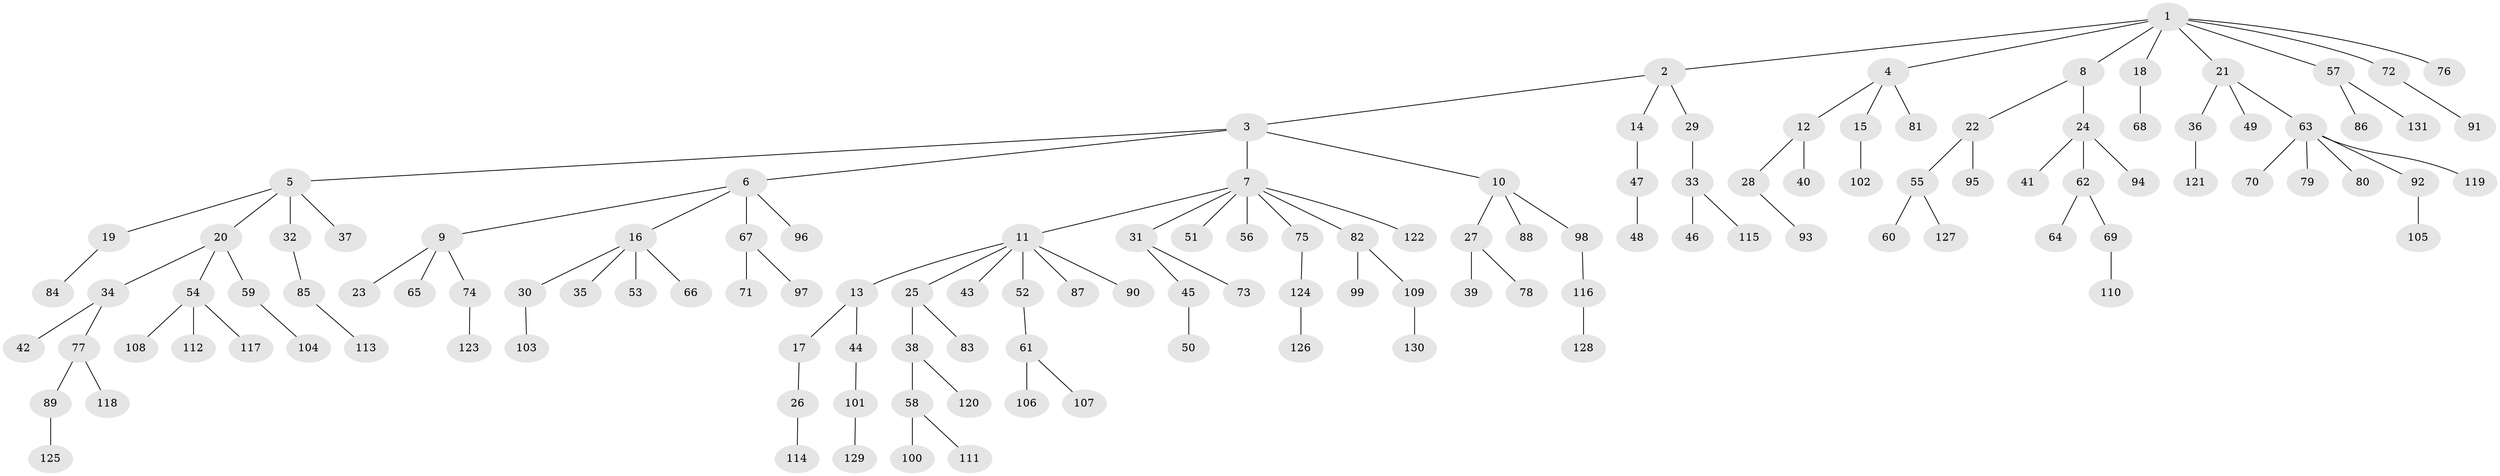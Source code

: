 // coarse degree distribution, {10: 0.010752688172043012, 4: 0.03225806451612903, 7: 0.03225806451612903, 5: 0.043010752688172046, 8: 0.010752688172043012, 3: 0.08602150537634409, 2: 0.17204301075268819, 1: 0.6129032258064516}
// Generated by graph-tools (version 1.1) at 2025/52/02/27/25 19:52:11]
// undirected, 131 vertices, 130 edges
graph export_dot {
graph [start="1"]
  node [color=gray90,style=filled];
  1;
  2;
  3;
  4;
  5;
  6;
  7;
  8;
  9;
  10;
  11;
  12;
  13;
  14;
  15;
  16;
  17;
  18;
  19;
  20;
  21;
  22;
  23;
  24;
  25;
  26;
  27;
  28;
  29;
  30;
  31;
  32;
  33;
  34;
  35;
  36;
  37;
  38;
  39;
  40;
  41;
  42;
  43;
  44;
  45;
  46;
  47;
  48;
  49;
  50;
  51;
  52;
  53;
  54;
  55;
  56;
  57;
  58;
  59;
  60;
  61;
  62;
  63;
  64;
  65;
  66;
  67;
  68;
  69;
  70;
  71;
  72;
  73;
  74;
  75;
  76;
  77;
  78;
  79;
  80;
  81;
  82;
  83;
  84;
  85;
  86;
  87;
  88;
  89;
  90;
  91;
  92;
  93;
  94;
  95;
  96;
  97;
  98;
  99;
  100;
  101;
  102;
  103;
  104;
  105;
  106;
  107;
  108;
  109;
  110;
  111;
  112;
  113;
  114;
  115;
  116;
  117;
  118;
  119;
  120;
  121;
  122;
  123;
  124;
  125;
  126;
  127;
  128;
  129;
  130;
  131;
  1 -- 2;
  1 -- 4;
  1 -- 8;
  1 -- 18;
  1 -- 21;
  1 -- 57;
  1 -- 72;
  1 -- 76;
  2 -- 3;
  2 -- 14;
  2 -- 29;
  3 -- 5;
  3 -- 6;
  3 -- 7;
  3 -- 10;
  4 -- 12;
  4 -- 15;
  4 -- 81;
  5 -- 19;
  5 -- 20;
  5 -- 32;
  5 -- 37;
  6 -- 9;
  6 -- 16;
  6 -- 67;
  6 -- 96;
  7 -- 11;
  7 -- 31;
  7 -- 51;
  7 -- 56;
  7 -- 75;
  7 -- 82;
  7 -- 122;
  8 -- 22;
  8 -- 24;
  9 -- 23;
  9 -- 65;
  9 -- 74;
  10 -- 27;
  10 -- 88;
  10 -- 98;
  11 -- 13;
  11 -- 25;
  11 -- 43;
  11 -- 52;
  11 -- 87;
  11 -- 90;
  12 -- 28;
  12 -- 40;
  13 -- 17;
  13 -- 44;
  14 -- 47;
  15 -- 102;
  16 -- 30;
  16 -- 35;
  16 -- 53;
  16 -- 66;
  17 -- 26;
  18 -- 68;
  19 -- 84;
  20 -- 34;
  20 -- 54;
  20 -- 59;
  21 -- 36;
  21 -- 49;
  21 -- 63;
  22 -- 55;
  22 -- 95;
  24 -- 41;
  24 -- 62;
  24 -- 94;
  25 -- 38;
  25 -- 83;
  26 -- 114;
  27 -- 39;
  27 -- 78;
  28 -- 93;
  29 -- 33;
  30 -- 103;
  31 -- 45;
  31 -- 73;
  32 -- 85;
  33 -- 46;
  33 -- 115;
  34 -- 42;
  34 -- 77;
  36 -- 121;
  38 -- 58;
  38 -- 120;
  44 -- 101;
  45 -- 50;
  47 -- 48;
  52 -- 61;
  54 -- 108;
  54 -- 112;
  54 -- 117;
  55 -- 60;
  55 -- 127;
  57 -- 86;
  57 -- 131;
  58 -- 100;
  58 -- 111;
  59 -- 104;
  61 -- 106;
  61 -- 107;
  62 -- 64;
  62 -- 69;
  63 -- 70;
  63 -- 79;
  63 -- 80;
  63 -- 92;
  63 -- 119;
  67 -- 71;
  67 -- 97;
  69 -- 110;
  72 -- 91;
  74 -- 123;
  75 -- 124;
  77 -- 89;
  77 -- 118;
  82 -- 99;
  82 -- 109;
  85 -- 113;
  89 -- 125;
  92 -- 105;
  98 -- 116;
  101 -- 129;
  109 -- 130;
  116 -- 128;
  124 -- 126;
}
